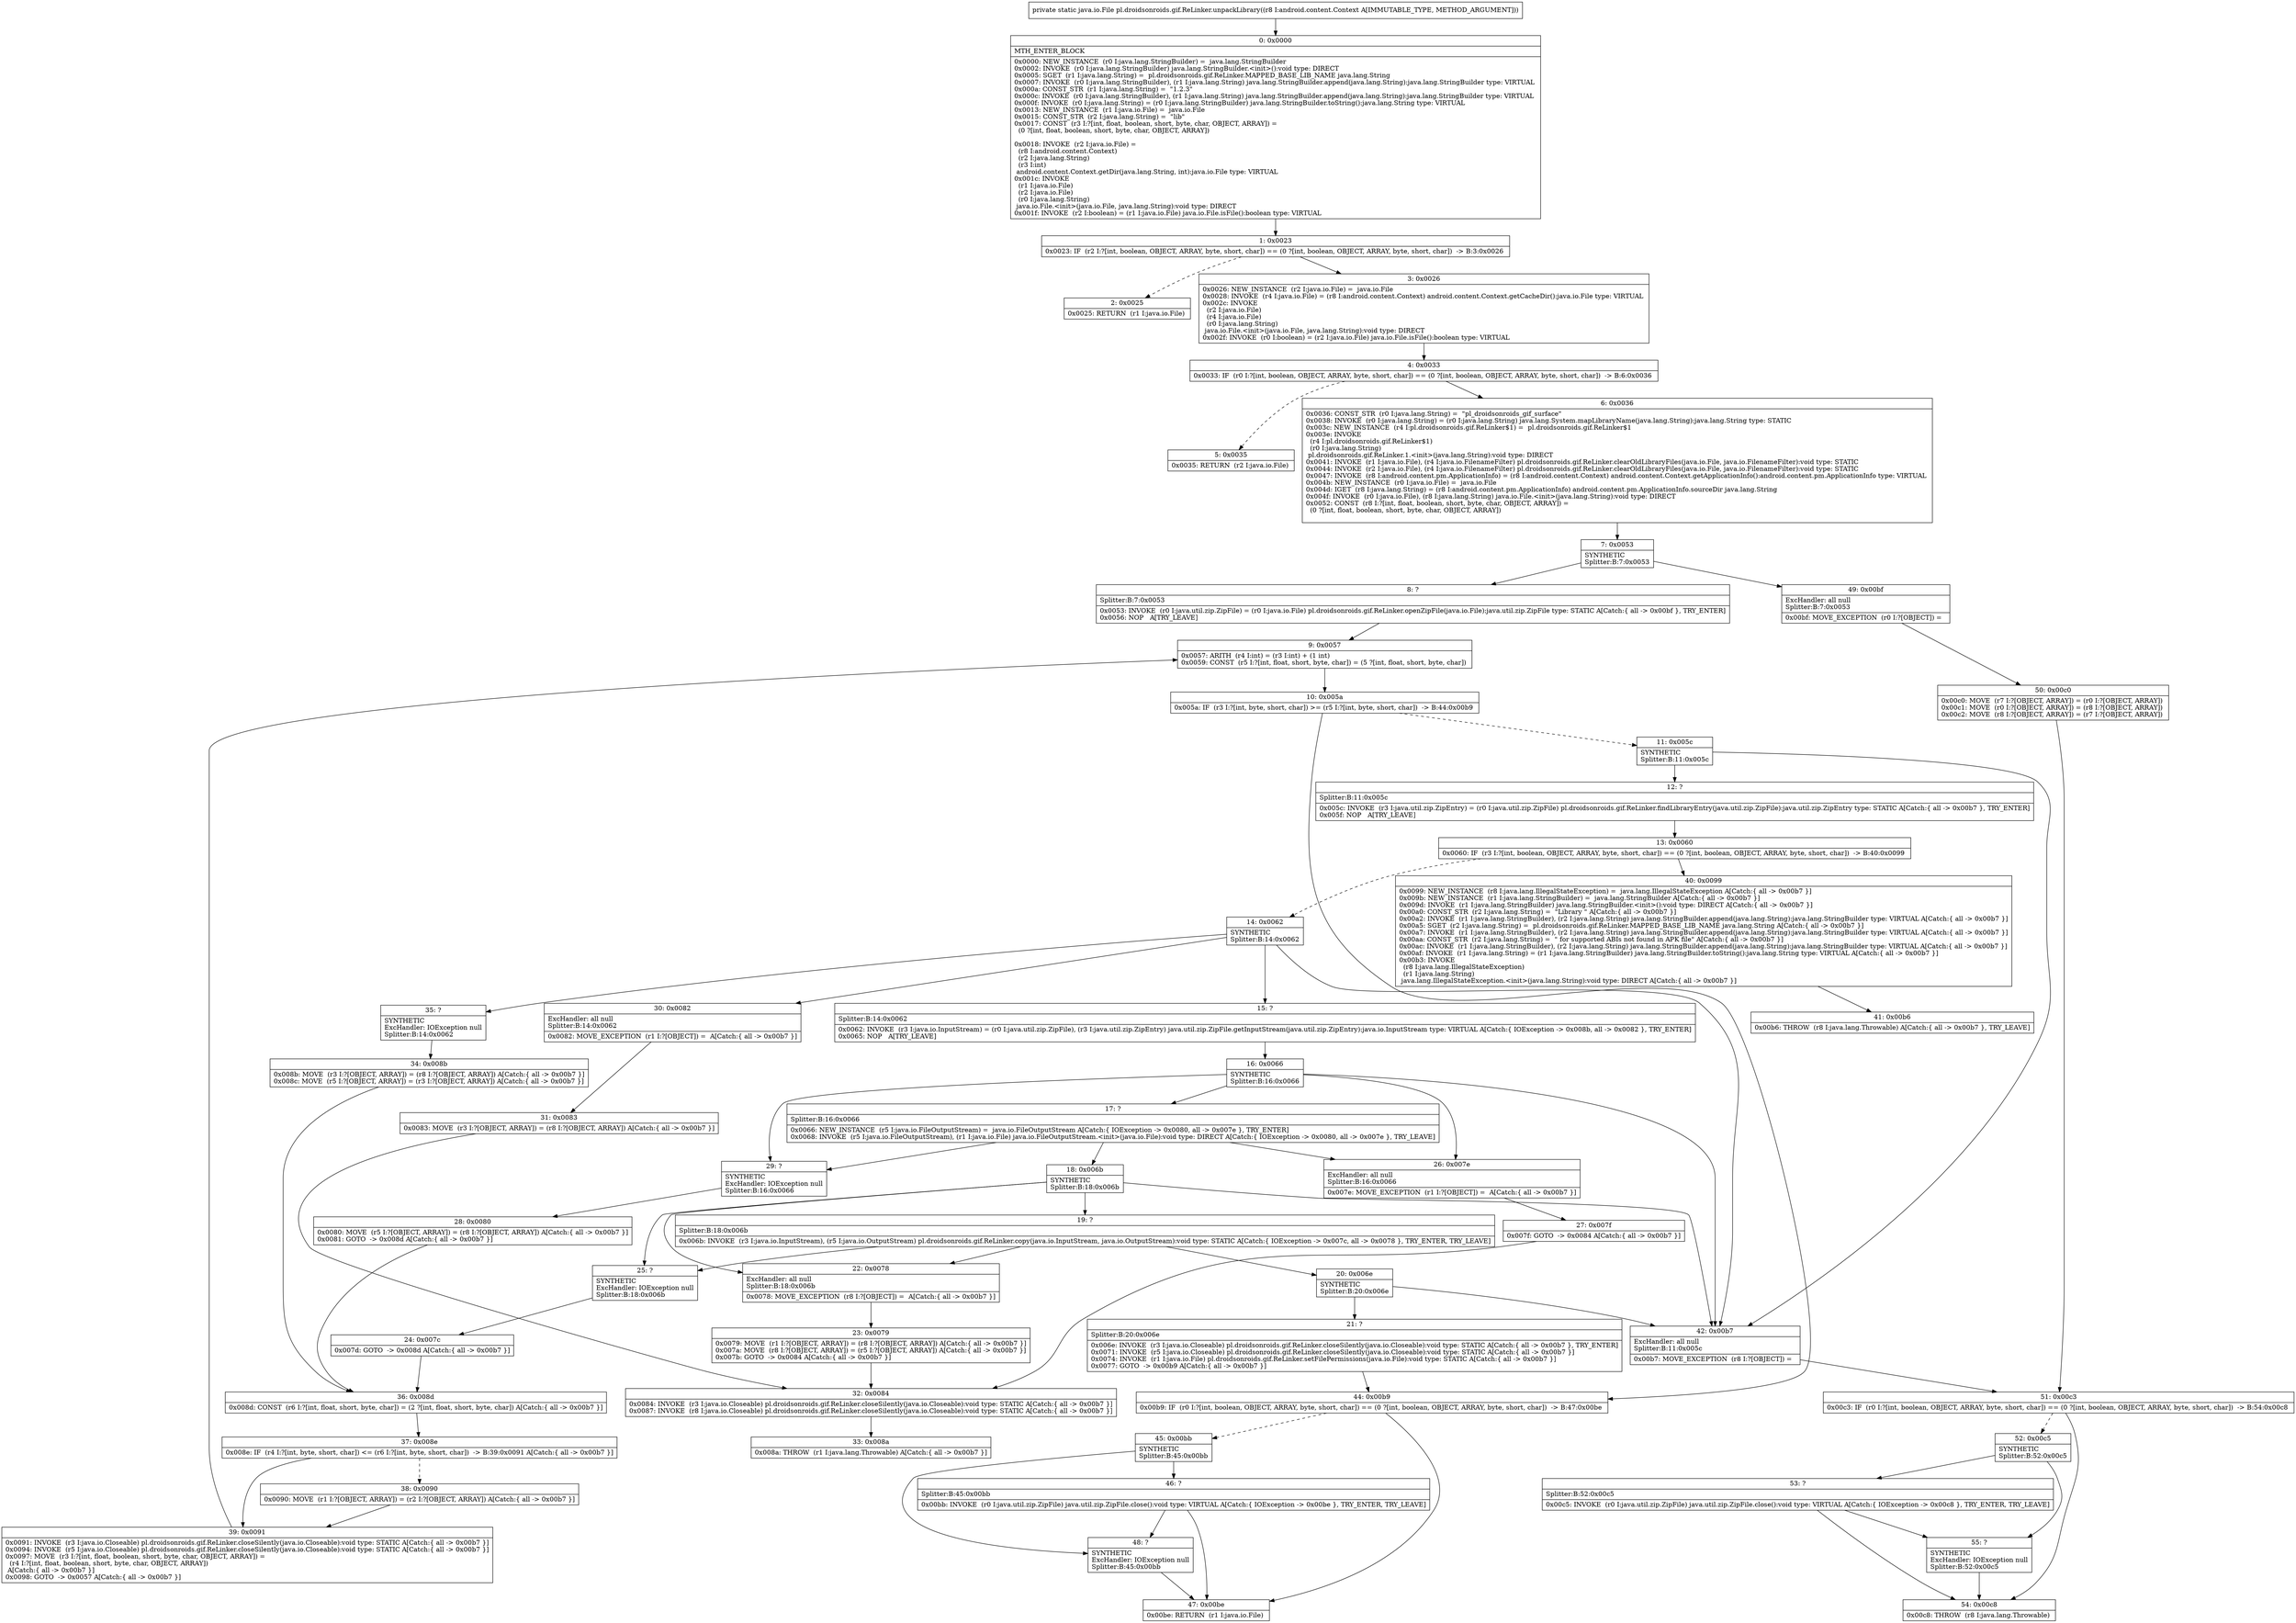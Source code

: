 digraph "CFG forpl.droidsonroids.gif.ReLinker.unpackLibrary(Landroid\/content\/Context;)Ljava\/io\/File;" {
Node_0 [shape=record,label="{0\:\ 0x0000|MTH_ENTER_BLOCK\l|0x0000: NEW_INSTANCE  (r0 I:java.lang.StringBuilder) =  java.lang.StringBuilder \l0x0002: INVOKE  (r0 I:java.lang.StringBuilder) java.lang.StringBuilder.\<init\>():void type: DIRECT \l0x0005: SGET  (r1 I:java.lang.String) =  pl.droidsonroids.gif.ReLinker.MAPPED_BASE_LIB_NAME java.lang.String \l0x0007: INVOKE  (r0 I:java.lang.StringBuilder), (r1 I:java.lang.String) java.lang.StringBuilder.append(java.lang.String):java.lang.StringBuilder type: VIRTUAL \l0x000a: CONST_STR  (r1 I:java.lang.String) =  \"1.2.3\" \l0x000c: INVOKE  (r0 I:java.lang.StringBuilder), (r1 I:java.lang.String) java.lang.StringBuilder.append(java.lang.String):java.lang.StringBuilder type: VIRTUAL \l0x000f: INVOKE  (r0 I:java.lang.String) = (r0 I:java.lang.StringBuilder) java.lang.StringBuilder.toString():java.lang.String type: VIRTUAL \l0x0013: NEW_INSTANCE  (r1 I:java.io.File) =  java.io.File \l0x0015: CONST_STR  (r2 I:java.lang.String) =  \"lib\" \l0x0017: CONST  (r3 I:?[int, float, boolean, short, byte, char, OBJECT, ARRAY]) = \l  (0 ?[int, float, boolean, short, byte, char, OBJECT, ARRAY])\l \l0x0018: INVOKE  (r2 I:java.io.File) = \l  (r8 I:android.content.Context)\l  (r2 I:java.lang.String)\l  (r3 I:int)\l android.content.Context.getDir(java.lang.String, int):java.io.File type: VIRTUAL \l0x001c: INVOKE  \l  (r1 I:java.io.File)\l  (r2 I:java.io.File)\l  (r0 I:java.lang.String)\l java.io.File.\<init\>(java.io.File, java.lang.String):void type: DIRECT \l0x001f: INVOKE  (r2 I:boolean) = (r1 I:java.io.File) java.io.File.isFile():boolean type: VIRTUAL \l}"];
Node_1 [shape=record,label="{1\:\ 0x0023|0x0023: IF  (r2 I:?[int, boolean, OBJECT, ARRAY, byte, short, char]) == (0 ?[int, boolean, OBJECT, ARRAY, byte, short, char])  \-\> B:3:0x0026 \l}"];
Node_2 [shape=record,label="{2\:\ 0x0025|0x0025: RETURN  (r1 I:java.io.File) \l}"];
Node_3 [shape=record,label="{3\:\ 0x0026|0x0026: NEW_INSTANCE  (r2 I:java.io.File) =  java.io.File \l0x0028: INVOKE  (r4 I:java.io.File) = (r8 I:android.content.Context) android.content.Context.getCacheDir():java.io.File type: VIRTUAL \l0x002c: INVOKE  \l  (r2 I:java.io.File)\l  (r4 I:java.io.File)\l  (r0 I:java.lang.String)\l java.io.File.\<init\>(java.io.File, java.lang.String):void type: DIRECT \l0x002f: INVOKE  (r0 I:boolean) = (r2 I:java.io.File) java.io.File.isFile():boolean type: VIRTUAL \l}"];
Node_4 [shape=record,label="{4\:\ 0x0033|0x0033: IF  (r0 I:?[int, boolean, OBJECT, ARRAY, byte, short, char]) == (0 ?[int, boolean, OBJECT, ARRAY, byte, short, char])  \-\> B:6:0x0036 \l}"];
Node_5 [shape=record,label="{5\:\ 0x0035|0x0035: RETURN  (r2 I:java.io.File) \l}"];
Node_6 [shape=record,label="{6\:\ 0x0036|0x0036: CONST_STR  (r0 I:java.lang.String) =  \"pl_droidsonroids_gif_surface\" \l0x0038: INVOKE  (r0 I:java.lang.String) = (r0 I:java.lang.String) java.lang.System.mapLibraryName(java.lang.String):java.lang.String type: STATIC \l0x003c: NEW_INSTANCE  (r4 I:pl.droidsonroids.gif.ReLinker$1) =  pl.droidsonroids.gif.ReLinker$1 \l0x003e: INVOKE  \l  (r4 I:pl.droidsonroids.gif.ReLinker$1)\l  (r0 I:java.lang.String)\l pl.droidsonroids.gif.ReLinker.1.\<init\>(java.lang.String):void type: DIRECT \l0x0041: INVOKE  (r1 I:java.io.File), (r4 I:java.io.FilenameFilter) pl.droidsonroids.gif.ReLinker.clearOldLibraryFiles(java.io.File, java.io.FilenameFilter):void type: STATIC \l0x0044: INVOKE  (r2 I:java.io.File), (r4 I:java.io.FilenameFilter) pl.droidsonroids.gif.ReLinker.clearOldLibraryFiles(java.io.File, java.io.FilenameFilter):void type: STATIC \l0x0047: INVOKE  (r8 I:android.content.pm.ApplicationInfo) = (r8 I:android.content.Context) android.content.Context.getApplicationInfo():android.content.pm.ApplicationInfo type: VIRTUAL \l0x004b: NEW_INSTANCE  (r0 I:java.io.File) =  java.io.File \l0x004d: IGET  (r8 I:java.lang.String) = (r8 I:android.content.pm.ApplicationInfo) android.content.pm.ApplicationInfo.sourceDir java.lang.String \l0x004f: INVOKE  (r0 I:java.io.File), (r8 I:java.lang.String) java.io.File.\<init\>(java.lang.String):void type: DIRECT \l0x0052: CONST  (r8 I:?[int, float, boolean, short, byte, char, OBJECT, ARRAY]) = \l  (0 ?[int, float, boolean, short, byte, char, OBJECT, ARRAY])\l \l}"];
Node_7 [shape=record,label="{7\:\ 0x0053|SYNTHETIC\lSplitter:B:7:0x0053\l}"];
Node_8 [shape=record,label="{8\:\ ?|Splitter:B:7:0x0053\l|0x0053: INVOKE  (r0 I:java.util.zip.ZipFile) = (r0 I:java.io.File) pl.droidsonroids.gif.ReLinker.openZipFile(java.io.File):java.util.zip.ZipFile type: STATIC A[Catch:\{ all \-\> 0x00bf \}, TRY_ENTER]\l0x0056: NOP   A[TRY_LEAVE]\l}"];
Node_9 [shape=record,label="{9\:\ 0x0057|0x0057: ARITH  (r4 I:int) = (r3 I:int) + (1 int) \l0x0059: CONST  (r5 I:?[int, float, short, byte, char]) = (5 ?[int, float, short, byte, char]) \l}"];
Node_10 [shape=record,label="{10\:\ 0x005a|0x005a: IF  (r3 I:?[int, byte, short, char]) \>= (r5 I:?[int, byte, short, char])  \-\> B:44:0x00b9 \l}"];
Node_11 [shape=record,label="{11\:\ 0x005c|SYNTHETIC\lSplitter:B:11:0x005c\l}"];
Node_12 [shape=record,label="{12\:\ ?|Splitter:B:11:0x005c\l|0x005c: INVOKE  (r3 I:java.util.zip.ZipEntry) = (r0 I:java.util.zip.ZipFile) pl.droidsonroids.gif.ReLinker.findLibraryEntry(java.util.zip.ZipFile):java.util.zip.ZipEntry type: STATIC A[Catch:\{ all \-\> 0x00b7 \}, TRY_ENTER]\l0x005f: NOP   A[TRY_LEAVE]\l}"];
Node_13 [shape=record,label="{13\:\ 0x0060|0x0060: IF  (r3 I:?[int, boolean, OBJECT, ARRAY, byte, short, char]) == (0 ?[int, boolean, OBJECT, ARRAY, byte, short, char])  \-\> B:40:0x0099 \l}"];
Node_14 [shape=record,label="{14\:\ 0x0062|SYNTHETIC\lSplitter:B:14:0x0062\l}"];
Node_15 [shape=record,label="{15\:\ ?|Splitter:B:14:0x0062\l|0x0062: INVOKE  (r3 I:java.io.InputStream) = (r0 I:java.util.zip.ZipFile), (r3 I:java.util.zip.ZipEntry) java.util.zip.ZipFile.getInputStream(java.util.zip.ZipEntry):java.io.InputStream type: VIRTUAL A[Catch:\{ IOException \-\> 0x008b, all \-\> 0x0082 \}, TRY_ENTER]\l0x0065: NOP   A[TRY_LEAVE]\l}"];
Node_16 [shape=record,label="{16\:\ 0x0066|SYNTHETIC\lSplitter:B:16:0x0066\l}"];
Node_17 [shape=record,label="{17\:\ ?|Splitter:B:16:0x0066\l|0x0066: NEW_INSTANCE  (r5 I:java.io.FileOutputStream) =  java.io.FileOutputStream A[Catch:\{ IOException \-\> 0x0080, all \-\> 0x007e \}, TRY_ENTER]\l0x0068: INVOKE  (r5 I:java.io.FileOutputStream), (r1 I:java.io.File) java.io.FileOutputStream.\<init\>(java.io.File):void type: DIRECT A[Catch:\{ IOException \-\> 0x0080, all \-\> 0x007e \}, TRY_LEAVE]\l}"];
Node_18 [shape=record,label="{18\:\ 0x006b|SYNTHETIC\lSplitter:B:18:0x006b\l}"];
Node_19 [shape=record,label="{19\:\ ?|Splitter:B:18:0x006b\l|0x006b: INVOKE  (r3 I:java.io.InputStream), (r5 I:java.io.OutputStream) pl.droidsonroids.gif.ReLinker.copy(java.io.InputStream, java.io.OutputStream):void type: STATIC A[Catch:\{ IOException \-\> 0x007c, all \-\> 0x0078 \}, TRY_ENTER, TRY_LEAVE]\l}"];
Node_20 [shape=record,label="{20\:\ 0x006e|SYNTHETIC\lSplitter:B:20:0x006e\l}"];
Node_21 [shape=record,label="{21\:\ ?|Splitter:B:20:0x006e\l|0x006e: INVOKE  (r3 I:java.io.Closeable) pl.droidsonroids.gif.ReLinker.closeSilently(java.io.Closeable):void type: STATIC A[Catch:\{ all \-\> 0x00b7 \}, TRY_ENTER]\l0x0071: INVOKE  (r5 I:java.io.Closeable) pl.droidsonroids.gif.ReLinker.closeSilently(java.io.Closeable):void type: STATIC A[Catch:\{ all \-\> 0x00b7 \}]\l0x0074: INVOKE  (r1 I:java.io.File) pl.droidsonroids.gif.ReLinker.setFilePermissions(java.io.File):void type: STATIC A[Catch:\{ all \-\> 0x00b7 \}]\l0x0077: GOTO  \-\> 0x00b9 A[Catch:\{ all \-\> 0x00b7 \}]\l}"];
Node_22 [shape=record,label="{22\:\ 0x0078|ExcHandler: all null\lSplitter:B:18:0x006b\l|0x0078: MOVE_EXCEPTION  (r8 I:?[OBJECT]) =  A[Catch:\{ all \-\> 0x00b7 \}]\l}"];
Node_23 [shape=record,label="{23\:\ 0x0079|0x0079: MOVE  (r1 I:?[OBJECT, ARRAY]) = (r8 I:?[OBJECT, ARRAY]) A[Catch:\{ all \-\> 0x00b7 \}]\l0x007a: MOVE  (r8 I:?[OBJECT, ARRAY]) = (r5 I:?[OBJECT, ARRAY]) A[Catch:\{ all \-\> 0x00b7 \}]\l0x007b: GOTO  \-\> 0x0084 A[Catch:\{ all \-\> 0x00b7 \}]\l}"];
Node_24 [shape=record,label="{24\:\ 0x007c|0x007d: GOTO  \-\> 0x008d A[Catch:\{ all \-\> 0x00b7 \}]\l}"];
Node_25 [shape=record,label="{25\:\ ?|SYNTHETIC\lExcHandler: IOException null\lSplitter:B:18:0x006b\l}"];
Node_26 [shape=record,label="{26\:\ 0x007e|ExcHandler: all null\lSplitter:B:16:0x0066\l|0x007e: MOVE_EXCEPTION  (r1 I:?[OBJECT]) =  A[Catch:\{ all \-\> 0x00b7 \}]\l}"];
Node_27 [shape=record,label="{27\:\ 0x007f|0x007f: GOTO  \-\> 0x0084 A[Catch:\{ all \-\> 0x00b7 \}]\l}"];
Node_28 [shape=record,label="{28\:\ 0x0080|0x0080: MOVE  (r5 I:?[OBJECT, ARRAY]) = (r8 I:?[OBJECT, ARRAY]) A[Catch:\{ all \-\> 0x00b7 \}]\l0x0081: GOTO  \-\> 0x008d A[Catch:\{ all \-\> 0x00b7 \}]\l}"];
Node_29 [shape=record,label="{29\:\ ?|SYNTHETIC\lExcHandler: IOException null\lSplitter:B:16:0x0066\l}"];
Node_30 [shape=record,label="{30\:\ 0x0082|ExcHandler: all null\lSplitter:B:14:0x0062\l|0x0082: MOVE_EXCEPTION  (r1 I:?[OBJECT]) =  A[Catch:\{ all \-\> 0x00b7 \}]\l}"];
Node_31 [shape=record,label="{31\:\ 0x0083|0x0083: MOVE  (r3 I:?[OBJECT, ARRAY]) = (r8 I:?[OBJECT, ARRAY]) A[Catch:\{ all \-\> 0x00b7 \}]\l}"];
Node_32 [shape=record,label="{32\:\ 0x0084|0x0084: INVOKE  (r3 I:java.io.Closeable) pl.droidsonroids.gif.ReLinker.closeSilently(java.io.Closeable):void type: STATIC A[Catch:\{ all \-\> 0x00b7 \}]\l0x0087: INVOKE  (r8 I:java.io.Closeable) pl.droidsonroids.gif.ReLinker.closeSilently(java.io.Closeable):void type: STATIC A[Catch:\{ all \-\> 0x00b7 \}]\l}"];
Node_33 [shape=record,label="{33\:\ 0x008a|0x008a: THROW  (r1 I:java.lang.Throwable) A[Catch:\{ all \-\> 0x00b7 \}]\l}"];
Node_34 [shape=record,label="{34\:\ 0x008b|0x008b: MOVE  (r3 I:?[OBJECT, ARRAY]) = (r8 I:?[OBJECT, ARRAY]) A[Catch:\{ all \-\> 0x00b7 \}]\l0x008c: MOVE  (r5 I:?[OBJECT, ARRAY]) = (r3 I:?[OBJECT, ARRAY]) A[Catch:\{ all \-\> 0x00b7 \}]\l}"];
Node_35 [shape=record,label="{35\:\ ?|SYNTHETIC\lExcHandler: IOException null\lSplitter:B:14:0x0062\l}"];
Node_36 [shape=record,label="{36\:\ 0x008d|0x008d: CONST  (r6 I:?[int, float, short, byte, char]) = (2 ?[int, float, short, byte, char]) A[Catch:\{ all \-\> 0x00b7 \}]\l}"];
Node_37 [shape=record,label="{37\:\ 0x008e|0x008e: IF  (r4 I:?[int, byte, short, char]) \<= (r6 I:?[int, byte, short, char])  \-\> B:39:0x0091 A[Catch:\{ all \-\> 0x00b7 \}]\l}"];
Node_38 [shape=record,label="{38\:\ 0x0090|0x0090: MOVE  (r1 I:?[OBJECT, ARRAY]) = (r2 I:?[OBJECT, ARRAY]) A[Catch:\{ all \-\> 0x00b7 \}]\l}"];
Node_39 [shape=record,label="{39\:\ 0x0091|0x0091: INVOKE  (r3 I:java.io.Closeable) pl.droidsonroids.gif.ReLinker.closeSilently(java.io.Closeable):void type: STATIC A[Catch:\{ all \-\> 0x00b7 \}]\l0x0094: INVOKE  (r5 I:java.io.Closeable) pl.droidsonroids.gif.ReLinker.closeSilently(java.io.Closeable):void type: STATIC A[Catch:\{ all \-\> 0x00b7 \}]\l0x0097: MOVE  (r3 I:?[int, float, boolean, short, byte, char, OBJECT, ARRAY]) = \l  (r4 I:?[int, float, boolean, short, byte, char, OBJECT, ARRAY])\l A[Catch:\{ all \-\> 0x00b7 \}]\l0x0098: GOTO  \-\> 0x0057 A[Catch:\{ all \-\> 0x00b7 \}]\l}"];
Node_40 [shape=record,label="{40\:\ 0x0099|0x0099: NEW_INSTANCE  (r8 I:java.lang.IllegalStateException) =  java.lang.IllegalStateException A[Catch:\{ all \-\> 0x00b7 \}]\l0x009b: NEW_INSTANCE  (r1 I:java.lang.StringBuilder) =  java.lang.StringBuilder A[Catch:\{ all \-\> 0x00b7 \}]\l0x009d: INVOKE  (r1 I:java.lang.StringBuilder) java.lang.StringBuilder.\<init\>():void type: DIRECT A[Catch:\{ all \-\> 0x00b7 \}]\l0x00a0: CONST_STR  (r2 I:java.lang.String) =  \"Library \" A[Catch:\{ all \-\> 0x00b7 \}]\l0x00a2: INVOKE  (r1 I:java.lang.StringBuilder), (r2 I:java.lang.String) java.lang.StringBuilder.append(java.lang.String):java.lang.StringBuilder type: VIRTUAL A[Catch:\{ all \-\> 0x00b7 \}]\l0x00a5: SGET  (r2 I:java.lang.String) =  pl.droidsonroids.gif.ReLinker.MAPPED_BASE_LIB_NAME java.lang.String A[Catch:\{ all \-\> 0x00b7 \}]\l0x00a7: INVOKE  (r1 I:java.lang.StringBuilder), (r2 I:java.lang.String) java.lang.StringBuilder.append(java.lang.String):java.lang.StringBuilder type: VIRTUAL A[Catch:\{ all \-\> 0x00b7 \}]\l0x00aa: CONST_STR  (r2 I:java.lang.String) =  \" for supported ABIs not found in APK file\" A[Catch:\{ all \-\> 0x00b7 \}]\l0x00ac: INVOKE  (r1 I:java.lang.StringBuilder), (r2 I:java.lang.String) java.lang.StringBuilder.append(java.lang.String):java.lang.StringBuilder type: VIRTUAL A[Catch:\{ all \-\> 0x00b7 \}]\l0x00af: INVOKE  (r1 I:java.lang.String) = (r1 I:java.lang.StringBuilder) java.lang.StringBuilder.toString():java.lang.String type: VIRTUAL A[Catch:\{ all \-\> 0x00b7 \}]\l0x00b3: INVOKE  \l  (r8 I:java.lang.IllegalStateException)\l  (r1 I:java.lang.String)\l java.lang.IllegalStateException.\<init\>(java.lang.String):void type: DIRECT A[Catch:\{ all \-\> 0x00b7 \}]\l}"];
Node_41 [shape=record,label="{41\:\ 0x00b6|0x00b6: THROW  (r8 I:java.lang.Throwable) A[Catch:\{ all \-\> 0x00b7 \}, TRY_LEAVE]\l}"];
Node_42 [shape=record,label="{42\:\ 0x00b7|ExcHandler: all null\lSplitter:B:11:0x005c\l|0x00b7: MOVE_EXCEPTION  (r8 I:?[OBJECT]) =  \l}"];
Node_44 [shape=record,label="{44\:\ 0x00b9|0x00b9: IF  (r0 I:?[int, boolean, OBJECT, ARRAY, byte, short, char]) == (0 ?[int, boolean, OBJECT, ARRAY, byte, short, char])  \-\> B:47:0x00be \l}"];
Node_45 [shape=record,label="{45\:\ 0x00bb|SYNTHETIC\lSplitter:B:45:0x00bb\l}"];
Node_46 [shape=record,label="{46\:\ ?|Splitter:B:45:0x00bb\l|0x00bb: INVOKE  (r0 I:java.util.zip.ZipFile) java.util.zip.ZipFile.close():void type: VIRTUAL A[Catch:\{ IOException \-\> 0x00be \}, TRY_ENTER, TRY_LEAVE]\l}"];
Node_47 [shape=record,label="{47\:\ 0x00be|0x00be: RETURN  (r1 I:java.io.File) \l}"];
Node_48 [shape=record,label="{48\:\ ?|SYNTHETIC\lExcHandler: IOException null\lSplitter:B:45:0x00bb\l}"];
Node_49 [shape=record,label="{49\:\ 0x00bf|ExcHandler: all null\lSplitter:B:7:0x0053\l|0x00bf: MOVE_EXCEPTION  (r0 I:?[OBJECT]) =  \l}"];
Node_50 [shape=record,label="{50\:\ 0x00c0|0x00c0: MOVE  (r7 I:?[OBJECT, ARRAY]) = (r0 I:?[OBJECT, ARRAY]) \l0x00c1: MOVE  (r0 I:?[OBJECT, ARRAY]) = (r8 I:?[OBJECT, ARRAY]) \l0x00c2: MOVE  (r8 I:?[OBJECT, ARRAY]) = (r7 I:?[OBJECT, ARRAY]) \l}"];
Node_51 [shape=record,label="{51\:\ 0x00c3|0x00c3: IF  (r0 I:?[int, boolean, OBJECT, ARRAY, byte, short, char]) == (0 ?[int, boolean, OBJECT, ARRAY, byte, short, char])  \-\> B:54:0x00c8 \l}"];
Node_52 [shape=record,label="{52\:\ 0x00c5|SYNTHETIC\lSplitter:B:52:0x00c5\l}"];
Node_53 [shape=record,label="{53\:\ ?|Splitter:B:52:0x00c5\l|0x00c5: INVOKE  (r0 I:java.util.zip.ZipFile) java.util.zip.ZipFile.close():void type: VIRTUAL A[Catch:\{ IOException \-\> 0x00c8 \}, TRY_ENTER, TRY_LEAVE]\l}"];
Node_54 [shape=record,label="{54\:\ 0x00c8|0x00c8: THROW  (r8 I:java.lang.Throwable) \l}"];
Node_55 [shape=record,label="{55\:\ ?|SYNTHETIC\lExcHandler: IOException null\lSplitter:B:52:0x00c5\l}"];
MethodNode[shape=record,label="{private static java.io.File pl.droidsonroids.gif.ReLinker.unpackLibrary((r8 I:android.content.Context A[IMMUTABLE_TYPE, METHOD_ARGUMENT])) }"];
MethodNode -> Node_0;
Node_0 -> Node_1;
Node_1 -> Node_2[style=dashed];
Node_1 -> Node_3;
Node_3 -> Node_4;
Node_4 -> Node_5[style=dashed];
Node_4 -> Node_6;
Node_6 -> Node_7;
Node_7 -> Node_8;
Node_7 -> Node_49;
Node_8 -> Node_9;
Node_9 -> Node_10;
Node_10 -> Node_11[style=dashed];
Node_10 -> Node_44;
Node_11 -> Node_12;
Node_11 -> Node_42;
Node_12 -> Node_13;
Node_13 -> Node_14[style=dashed];
Node_13 -> Node_40;
Node_14 -> Node_15;
Node_14 -> Node_35;
Node_14 -> Node_30;
Node_14 -> Node_42;
Node_15 -> Node_16;
Node_16 -> Node_17;
Node_16 -> Node_29;
Node_16 -> Node_26;
Node_16 -> Node_42;
Node_17 -> Node_18;
Node_17 -> Node_29;
Node_17 -> Node_26;
Node_18 -> Node_19;
Node_18 -> Node_25;
Node_18 -> Node_22;
Node_18 -> Node_42;
Node_19 -> Node_20;
Node_19 -> Node_25;
Node_19 -> Node_22;
Node_20 -> Node_21;
Node_20 -> Node_42;
Node_21 -> Node_44;
Node_22 -> Node_23;
Node_23 -> Node_32;
Node_24 -> Node_36;
Node_25 -> Node_24;
Node_26 -> Node_27;
Node_27 -> Node_32;
Node_28 -> Node_36;
Node_29 -> Node_28;
Node_30 -> Node_31;
Node_31 -> Node_32;
Node_32 -> Node_33;
Node_34 -> Node_36;
Node_35 -> Node_34;
Node_36 -> Node_37;
Node_37 -> Node_38[style=dashed];
Node_37 -> Node_39;
Node_38 -> Node_39;
Node_39 -> Node_9;
Node_40 -> Node_41;
Node_42 -> Node_51;
Node_44 -> Node_45[style=dashed];
Node_44 -> Node_47;
Node_45 -> Node_46;
Node_45 -> Node_48;
Node_46 -> Node_47;
Node_46 -> Node_48;
Node_48 -> Node_47;
Node_49 -> Node_50;
Node_50 -> Node_51;
Node_51 -> Node_52[style=dashed];
Node_51 -> Node_54;
Node_52 -> Node_53;
Node_52 -> Node_55;
Node_53 -> Node_54;
Node_53 -> Node_55;
Node_55 -> Node_54;
}

